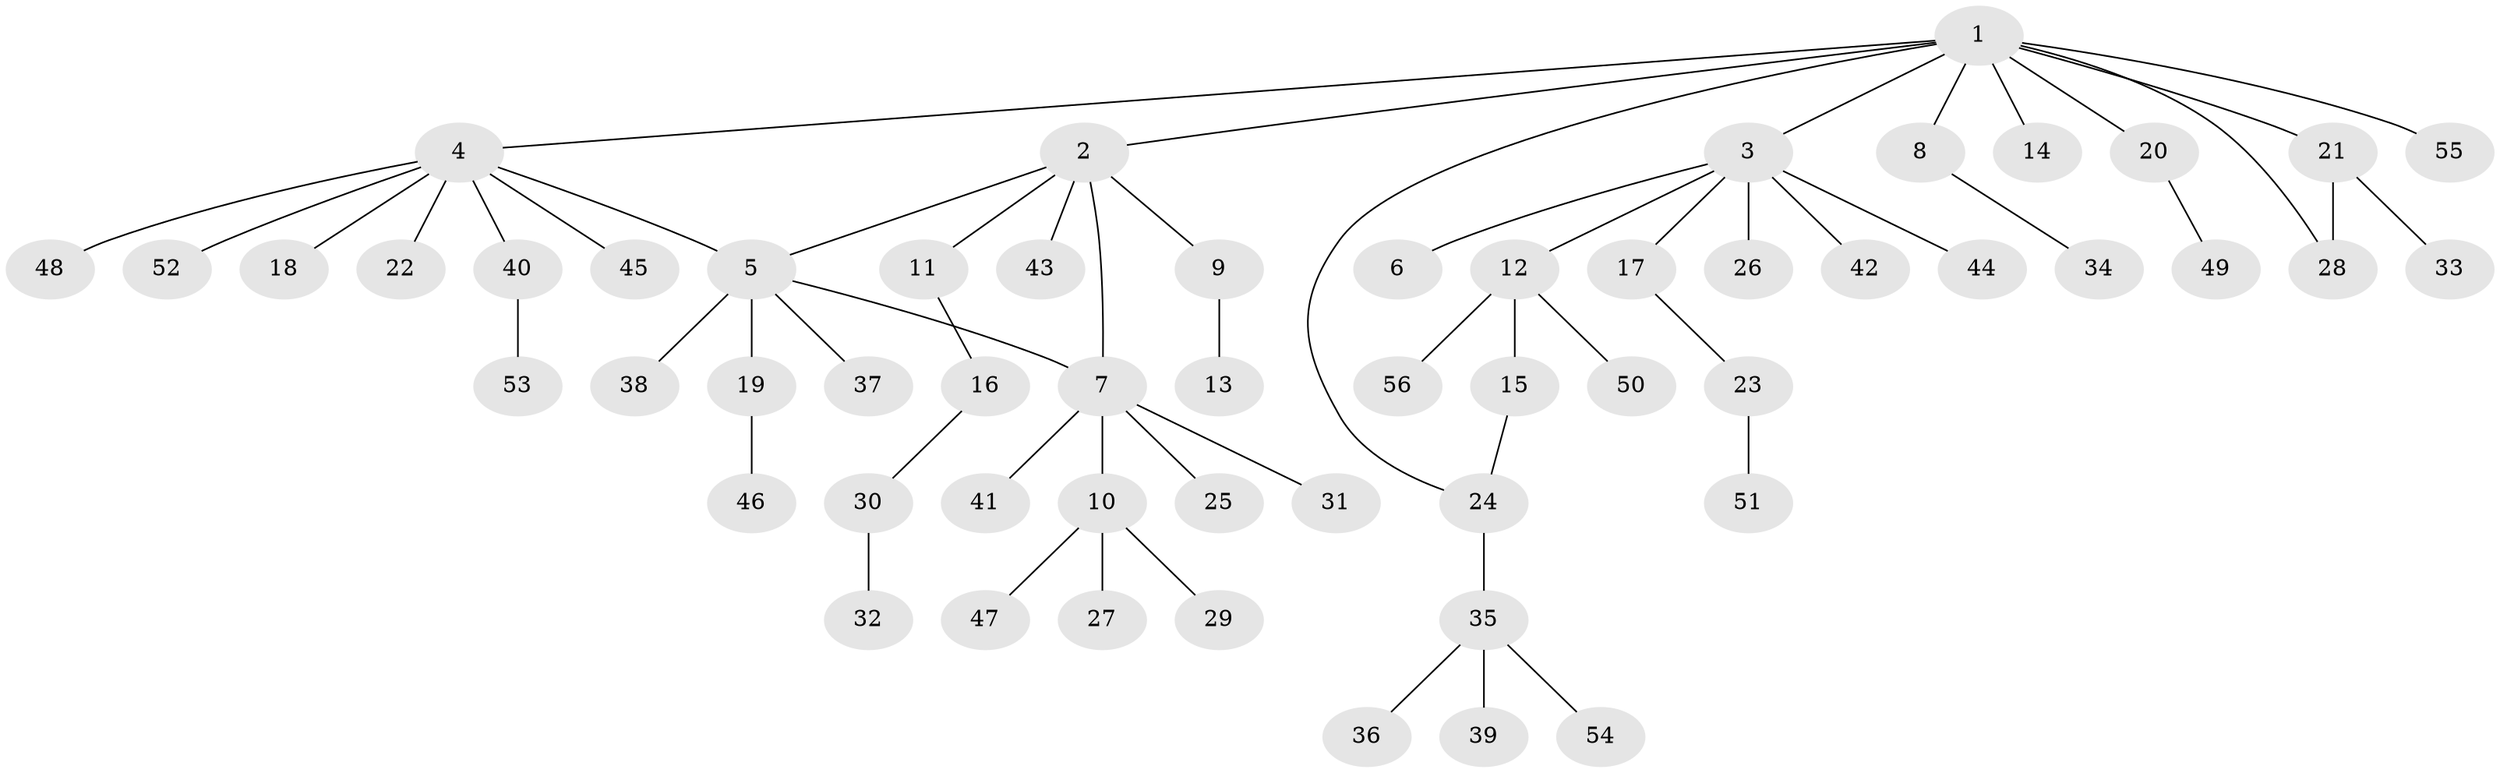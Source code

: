 // original degree distribution, {12: 0.011111111111111112, 7: 0.022222222222222223, 9: 0.022222222222222223, 15: 0.011111111111111112, 1: 0.6333333333333333, 2: 0.17777777777777778, 5: 0.03333333333333333, 3: 0.07777777777777778, 4: 0.011111111111111112}
// Generated by graph-tools (version 1.1) at 2025/50/03/04/25 22:50:23]
// undirected, 56 vertices, 59 edges
graph export_dot {
  node [color=gray90,style=filled];
  1;
  2;
  3;
  4;
  5;
  6;
  7;
  8;
  9;
  10;
  11;
  12;
  13;
  14;
  15;
  16;
  17;
  18;
  19;
  20;
  21;
  22;
  23;
  24;
  25;
  26;
  27;
  28;
  29;
  30;
  31;
  32;
  33;
  34;
  35;
  36;
  37;
  38;
  39;
  40;
  41;
  42;
  43;
  44;
  45;
  46;
  47;
  48;
  49;
  50;
  51;
  52;
  53;
  54;
  55;
  56;
  1 -- 2 [weight=1.0];
  1 -- 3 [weight=1.0];
  1 -- 4 [weight=1.0];
  1 -- 8 [weight=1.0];
  1 -- 14 [weight=1.0];
  1 -- 20 [weight=1.0];
  1 -- 21 [weight=1.0];
  1 -- 24 [weight=1.0];
  1 -- 28 [weight=1.0];
  1 -- 55 [weight=1.0];
  2 -- 5 [weight=1.0];
  2 -- 7 [weight=1.0];
  2 -- 9 [weight=1.0];
  2 -- 11 [weight=1.0];
  2 -- 43 [weight=1.0];
  3 -- 6 [weight=1.0];
  3 -- 12 [weight=1.0];
  3 -- 17 [weight=1.0];
  3 -- 26 [weight=1.0];
  3 -- 42 [weight=1.0];
  3 -- 44 [weight=1.0];
  4 -- 5 [weight=1.0];
  4 -- 18 [weight=1.0];
  4 -- 22 [weight=1.0];
  4 -- 40 [weight=1.0];
  4 -- 45 [weight=1.0];
  4 -- 48 [weight=1.0];
  4 -- 52 [weight=1.0];
  5 -- 7 [weight=1.0];
  5 -- 19 [weight=9.0];
  5 -- 37 [weight=1.0];
  5 -- 38 [weight=1.0];
  7 -- 10 [weight=1.0];
  7 -- 25 [weight=1.0];
  7 -- 31 [weight=1.0];
  7 -- 41 [weight=1.0];
  8 -- 34 [weight=1.0];
  9 -- 13 [weight=1.0];
  10 -- 27 [weight=1.0];
  10 -- 29 [weight=1.0];
  10 -- 47 [weight=1.0];
  11 -- 16 [weight=1.0];
  12 -- 15 [weight=1.0];
  12 -- 50 [weight=1.0];
  12 -- 56 [weight=1.0];
  15 -- 24 [weight=1.0];
  16 -- 30 [weight=1.0];
  17 -- 23 [weight=1.0];
  19 -- 46 [weight=1.0];
  20 -- 49 [weight=1.0];
  21 -- 28 [weight=1.0];
  21 -- 33 [weight=1.0];
  23 -- 51 [weight=1.0];
  24 -- 35 [weight=1.0];
  30 -- 32 [weight=1.0];
  35 -- 36 [weight=1.0];
  35 -- 39 [weight=1.0];
  35 -- 54 [weight=1.0];
  40 -- 53 [weight=1.0];
}

